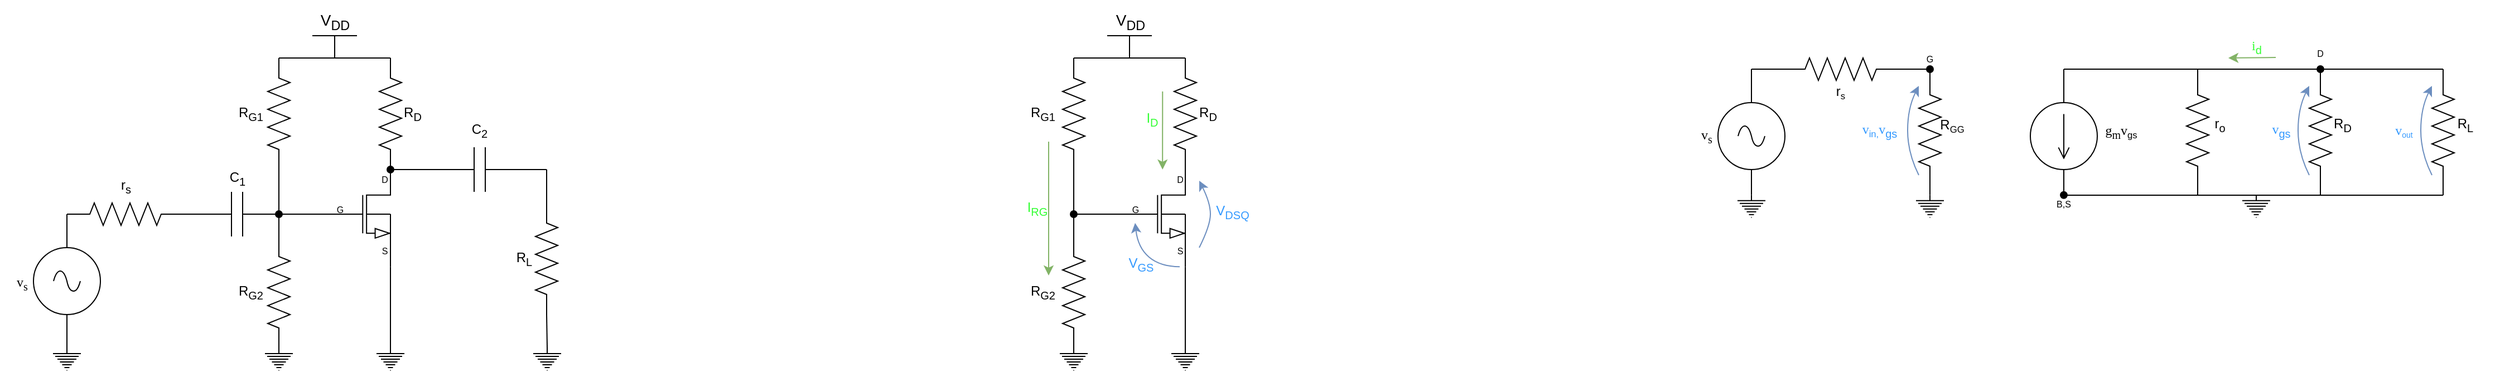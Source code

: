 <mxfile version="24.5.4" type="device">
  <diagram id="w_1GkdKyVZEv3sruIrAz" name="Page-1">
    <mxGraphModel dx="784" dy="372" grid="1" gridSize="10" guides="1" tooltips="1" connect="1" arrows="1" fold="1" page="1" pageScale="1" pageWidth="78740" pageHeight="78740" math="0" shadow="0">
      <root>
        <mxCell id="0" />
        <mxCell id="1" parent="0" />
        <mxCell id="4WMPFQmALcV4V5PSZE4f-1" value="" style="pointerEvents=1;verticalLabelPosition=bottom;shadow=0;dashed=0;align=center;html=1;verticalAlign=top;shape=mxgraph.electrical.signal_sources.source;aspect=fixed;points=[[0.5,0,0],[1,0.5,0],[0.5,1,0],[0,0.5,0]];elSignalType=ac;" vertex="1" parent="1">
          <mxGeometry x="580" y="570" width="60" height="60" as="geometry" />
        </mxCell>
        <mxCell id="4WMPFQmALcV4V5PSZE4f-2" value="" style="pointerEvents=1;verticalLabelPosition=bottom;shadow=0;dashed=0;align=center;html=1;verticalAlign=top;shape=mxgraph.electrical.resistors.resistor_2;" vertex="1" parent="1">
          <mxGeometry x="612.5" y="530" width="100" height="20" as="geometry" />
        </mxCell>
        <mxCell id="4WMPFQmALcV4V5PSZE4f-3" value="" style="pointerEvents=1;verticalLabelPosition=bottom;shadow=0;dashed=0;align=center;html=1;verticalAlign=top;shape=mxgraph.electrical.capacitors.capacitor_1;" vertex="1" parent="1">
          <mxGeometry x="712.5" y="520" width="100" height="40" as="geometry" />
        </mxCell>
        <mxCell id="4WMPFQmALcV4V5PSZE4f-5" value="" style="pointerEvents=1;verticalLabelPosition=bottom;shadow=0;dashed=0;align=center;html=1;verticalAlign=top;shape=mxgraph.electrical.resistors.resistor_2;direction=south;" vertex="1" parent="1">
          <mxGeometry x="790" y="400" width="20" height="100" as="geometry" />
        </mxCell>
        <mxCell id="4WMPFQmALcV4V5PSZE4f-6" value="" style="pointerEvents=1;verticalLabelPosition=bottom;shadow=0;dashed=0;align=center;html=1;verticalAlign=top;shape=mxgraph.electrical.resistors.resistor_2;direction=south;" vertex="1" parent="1">
          <mxGeometry x="790" y="560" width="20" height="100" as="geometry" />
        </mxCell>
        <mxCell id="4WMPFQmALcV4V5PSZE4f-7" value="" style="pointerEvents=1;verticalLabelPosition=bottom;shadow=0;dashed=0;align=center;html=1;verticalAlign=top;shape=mxgraph.electrical.signal_sources.protective_earth;" vertex="1" parent="1">
          <mxGeometry x="597.5" y="660" width="25" height="20" as="geometry" />
        </mxCell>
        <mxCell id="4WMPFQmALcV4V5PSZE4f-8" value="" style="pointerEvents=1;verticalLabelPosition=bottom;shadow=0;dashed=0;align=center;html=1;verticalAlign=top;shape=mxgraph.electrical.signal_sources.protective_earth;" vertex="1" parent="1">
          <mxGeometry x="787.5" y="660" width="25" height="20" as="geometry" />
        </mxCell>
        <mxCell id="4WMPFQmALcV4V5PSZE4f-9" value="" style="verticalLabelPosition=bottom;shadow=0;dashed=0;align=center;html=1;verticalAlign=top;shape=mxgraph.electrical.transistors.nmos_bulk;pointerEvents=1;" vertex="1" parent="1">
          <mxGeometry x="840" y="490" width="60" height="100" as="geometry" />
        </mxCell>
        <mxCell id="4WMPFQmALcV4V5PSZE4f-11" value="" style="endArrow=none;html=1;rounded=0;entryX=1;entryY=0.5;entryDx=0;entryDy=0;entryPerimeter=0;exitX=1;exitY=0.7;exitDx=0;exitDy=0;exitPerimeter=0;" edge="1" parent="1" source="4WMPFQmALcV4V5PSZE4f-9" target="4WMPFQmALcV4V5PSZE4f-9">
          <mxGeometry width="50" height="50" relative="1" as="geometry">
            <mxPoint x="880" y="580" as="sourcePoint" />
            <mxPoint x="930" y="530" as="targetPoint" />
          </mxGeometry>
        </mxCell>
        <mxCell id="4WMPFQmALcV4V5PSZE4f-13" value="" style="endArrow=none;html=1;rounded=0;exitX=1;exitY=0.5;exitDx=0;exitDy=0;exitPerimeter=0;entryX=0;entryY=0.5;entryDx=0;entryDy=0;entryPerimeter=0;" edge="1" parent="1" source="4WMPFQmALcV4V5PSZE4f-3" target="4WMPFQmALcV4V5PSZE4f-9">
          <mxGeometry width="50" height="50" relative="1" as="geometry">
            <mxPoint x="880" y="530" as="sourcePoint" />
            <mxPoint x="930" y="480" as="targetPoint" />
          </mxGeometry>
        </mxCell>
        <mxCell id="4WMPFQmALcV4V5PSZE4f-14" value="" style="endArrow=oval;html=1;rounded=0;endFill=1;" edge="1" parent="1" source="4WMPFQmALcV4V5PSZE4f-6">
          <mxGeometry width="50" height="50" relative="1" as="geometry">
            <mxPoint x="880" y="530" as="sourcePoint" />
            <mxPoint x="800" y="540" as="targetPoint" />
          </mxGeometry>
        </mxCell>
        <mxCell id="4WMPFQmALcV4V5PSZE4f-19" value="" style="endArrow=none;html=1;rounded=0;entryX=1;entryY=0.5;entryDx=0;entryDy=0;entryPerimeter=0;" edge="1" parent="1" target="4WMPFQmALcV4V5PSZE4f-5">
          <mxGeometry width="50" height="50" relative="1" as="geometry">
            <mxPoint x="800" y="540" as="sourcePoint" />
            <mxPoint x="930" y="480" as="targetPoint" />
          </mxGeometry>
        </mxCell>
        <mxCell id="4WMPFQmALcV4V5PSZE4f-21" value="" style="pointerEvents=1;verticalLabelPosition=bottom;shadow=0;dashed=0;align=center;html=1;verticalAlign=top;shape=mxgraph.electrical.resistors.resistor_2;direction=south;" vertex="1" parent="1">
          <mxGeometry x="890" y="400" width="20" height="100" as="geometry" />
        </mxCell>
        <mxCell id="4WMPFQmALcV4V5PSZE4f-22" value="" style="endArrow=none;html=1;rounded=0;exitX=0;exitY=0.5;exitDx=0;exitDy=0;exitPerimeter=0;entryX=0;entryY=0.5;entryDx=0;entryDy=0;entryPerimeter=0;" edge="1" parent="1" source="4WMPFQmALcV4V5PSZE4f-5" target="4WMPFQmALcV4V5PSZE4f-21">
          <mxGeometry width="50" height="50" relative="1" as="geometry">
            <mxPoint x="880" y="530" as="sourcePoint" />
            <mxPoint x="930" y="480" as="targetPoint" />
          </mxGeometry>
        </mxCell>
        <mxCell id="4WMPFQmALcV4V5PSZE4f-23" value="&lt;font style=&quot;font-size: 14px;&quot;&gt;V&lt;sub&gt;DD&lt;/sub&gt;&lt;/font&gt;" style="verticalLabelPosition=top;verticalAlign=bottom;shape=mxgraph.electrical.signal_sources.vdd;shadow=0;dashed=0;align=center;strokeWidth=1;fontSize=24;html=1;flipV=1;" vertex="1" parent="1">
          <mxGeometry x="830" y="380" width="40" height="20" as="geometry" />
        </mxCell>
        <mxCell id="4WMPFQmALcV4V5PSZE4f-24" value="" style="endArrow=none;html=1;rounded=0;entryX=1;entryY=0.5;entryDx=0;entryDy=0;entryPerimeter=0;exitX=0.5;exitY=0;exitDx=0;exitDy=0;exitPerimeter=0;" edge="1" parent="1" source="4WMPFQmALcV4V5PSZE4f-8" target="4WMPFQmALcV4V5PSZE4f-6">
          <mxGeometry width="50" height="50" relative="1" as="geometry">
            <mxPoint x="880" y="660" as="sourcePoint" />
            <mxPoint x="930" y="610" as="targetPoint" />
          </mxGeometry>
        </mxCell>
        <mxCell id="4WMPFQmALcV4V5PSZE4f-25" value="" style="endArrow=none;html=1;rounded=0;exitX=0.5;exitY=0;exitDx=0;exitDy=0;exitPerimeter=0;entryX=0.5;entryY=1;entryDx=0;entryDy=0;entryPerimeter=0;" edge="1" parent="1" source="4WMPFQmALcV4V5PSZE4f-7" target="4WMPFQmALcV4V5PSZE4f-1">
          <mxGeometry width="50" height="50" relative="1" as="geometry">
            <mxPoint x="1270" y="590" as="sourcePoint" />
            <mxPoint x="1320" y="540" as="targetPoint" />
          </mxGeometry>
        </mxCell>
        <mxCell id="4WMPFQmALcV4V5PSZE4f-26" value="" style="endArrow=none;html=1;rounded=0;entryX=0.5;entryY=0;entryDx=0;entryDy=0;entryPerimeter=0;" edge="1" parent="1" target="4WMPFQmALcV4V5PSZE4f-1">
          <mxGeometry width="50" height="50" relative="1" as="geometry">
            <mxPoint x="610" y="540" as="sourcePoint" />
            <mxPoint x="830" y="530" as="targetPoint" />
          </mxGeometry>
        </mxCell>
        <mxCell id="4WMPFQmALcV4V5PSZE4f-27" value="" style="endArrow=none;html=1;rounded=0;entryX=0;entryY=0.5;entryDx=0;entryDy=0;entryPerimeter=0;" edge="1" parent="1" target="4WMPFQmALcV4V5PSZE4f-2">
          <mxGeometry width="50" height="50" relative="1" as="geometry">
            <mxPoint x="613" y="540" as="sourcePoint" />
            <mxPoint x="830" y="530" as="targetPoint" />
          </mxGeometry>
        </mxCell>
        <mxCell id="4WMPFQmALcV4V5PSZE4f-28" value="" style="pointerEvents=1;verticalLabelPosition=bottom;shadow=0;dashed=0;align=center;html=1;verticalAlign=top;shape=mxgraph.electrical.signal_sources.protective_earth;" vertex="1" parent="1">
          <mxGeometry x="887.5" y="660" width="25" height="20" as="geometry" />
        </mxCell>
        <mxCell id="4WMPFQmALcV4V5PSZE4f-29" value="" style="endArrow=none;html=1;rounded=0;entryX=1;entryY=1;entryDx=0;entryDy=0;entryPerimeter=0;exitX=0.5;exitY=0;exitDx=0;exitDy=0;exitPerimeter=0;" edge="1" parent="1" source="4WMPFQmALcV4V5PSZE4f-28" target="4WMPFQmALcV4V5PSZE4f-9">
          <mxGeometry width="50" height="50" relative="1" as="geometry">
            <mxPoint x="790" y="650" as="sourcePoint" />
            <mxPoint x="840" y="600" as="targetPoint" />
          </mxGeometry>
        </mxCell>
        <mxCell id="4WMPFQmALcV4V5PSZE4f-30" value="" style="pointerEvents=1;verticalLabelPosition=bottom;shadow=0;dashed=0;align=center;html=1;verticalAlign=top;shape=mxgraph.electrical.capacitors.capacitor_1;" vertex="1" parent="1">
          <mxGeometry x="930" y="480" width="100" height="40" as="geometry" />
        </mxCell>
        <mxCell id="4WMPFQmALcV4V5PSZE4f-31" value="" style="pointerEvents=1;verticalLabelPosition=bottom;shadow=0;dashed=0;align=center;html=1;verticalAlign=top;shape=mxgraph.electrical.resistors.resistor_2;direction=south;" vertex="1" parent="1">
          <mxGeometry x="1030" y="530" width="20" height="100" as="geometry" />
        </mxCell>
        <mxCell id="4WMPFQmALcV4V5PSZE4f-32" value="" style="pointerEvents=1;verticalLabelPosition=bottom;shadow=0;dashed=0;align=center;html=1;verticalAlign=top;shape=mxgraph.electrical.signal_sources.protective_earth;" vertex="1" parent="1">
          <mxGeometry x="1028" y="660" width="25" height="20" as="geometry" />
        </mxCell>
        <mxCell id="4WMPFQmALcV4V5PSZE4f-33" value="" style="endArrow=none;html=1;rounded=0;entryX=1;entryY=0.5;entryDx=0;entryDy=0;entryPerimeter=0;exitX=0.5;exitY=0;exitDx=0;exitDy=0;exitPerimeter=0;" edge="1" parent="1" source="4WMPFQmALcV4V5PSZE4f-32" target="4WMPFQmALcV4V5PSZE4f-31">
          <mxGeometry width="50" height="50" relative="1" as="geometry">
            <mxPoint x="790" y="650" as="sourcePoint" />
            <mxPoint x="840" y="600" as="targetPoint" />
          </mxGeometry>
        </mxCell>
        <mxCell id="4WMPFQmALcV4V5PSZE4f-37" value="" style="endArrow=none;html=1;rounded=0;entryX=0;entryY=0.5;entryDx=0;entryDy=0;entryPerimeter=0;" edge="1" parent="1" target="4WMPFQmALcV4V5PSZE4f-31">
          <mxGeometry width="50" height="50" relative="1" as="geometry">
            <mxPoint x="1040" y="500" as="sourcePoint" />
            <mxPoint x="1140" y="480" as="targetPoint" />
          </mxGeometry>
        </mxCell>
        <mxCell id="4WMPFQmALcV4V5PSZE4f-38" value="" style="endArrow=oval;html=1;rounded=0;exitX=0;exitY=0.5;exitDx=0;exitDy=0;exitPerimeter=0;entryX=1;entryY=0.5;entryDx=0;entryDy=0;entryPerimeter=0;endFill=1;" edge="1" parent="1" source="4WMPFQmALcV4V5PSZE4f-30" target="4WMPFQmALcV4V5PSZE4f-21">
          <mxGeometry width="50" height="50" relative="1" as="geometry">
            <mxPoint x="970" y="430" as="sourcePoint" />
            <mxPoint x="1020" y="380" as="targetPoint" />
          </mxGeometry>
        </mxCell>
        <mxCell id="4WMPFQmALcV4V5PSZE4f-39" value="" style="endArrow=none;html=1;rounded=0;exitX=1;exitY=0.5;exitDx=0;exitDy=0;exitPerimeter=0;" edge="1" parent="1" source="4WMPFQmALcV4V5PSZE4f-30">
          <mxGeometry width="50" height="50" relative="1" as="geometry">
            <mxPoint x="790" y="650" as="sourcePoint" />
            <mxPoint x="1040" y="500" as="targetPoint" />
          </mxGeometry>
        </mxCell>
        <mxCell id="4WMPFQmALcV4V5PSZE4f-40" value="R&lt;sub&gt;G2&lt;/sub&gt;" style="text;html=1;align=center;verticalAlign=middle;whiteSpace=wrap;rounded=0;" vertex="1" parent="1">
          <mxGeometry x="750" y="595" width="50" height="30" as="geometry" />
        </mxCell>
        <mxCell id="4WMPFQmALcV4V5PSZE4f-43" value="R&lt;sub&gt;G1&lt;/sub&gt;" style="text;html=1;align=center;verticalAlign=middle;whiteSpace=wrap;rounded=0;" vertex="1" parent="1">
          <mxGeometry x="750" y="435" width="50" height="30" as="geometry" />
        </mxCell>
        <mxCell id="4WMPFQmALcV4V5PSZE4f-44" value="R&lt;sub&gt;D&lt;/sub&gt;" style="text;html=1;align=center;verticalAlign=middle;whiteSpace=wrap;rounded=0;" vertex="1" parent="1">
          <mxGeometry x="900" y="435" width="40" height="30" as="geometry" />
        </mxCell>
        <mxCell id="4WMPFQmALcV4V5PSZE4f-45" value="R&lt;sub&gt;L&lt;/sub&gt;" style="text;html=1;align=center;verticalAlign=middle;whiteSpace=wrap;rounded=0;" vertex="1" parent="1">
          <mxGeometry x="1000" y="565" width="40" height="30" as="geometry" />
        </mxCell>
        <mxCell id="4WMPFQmALcV4V5PSZE4f-46" value="r&lt;sub&gt;s&lt;/sub&gt;" style="text;html=1;align=center;verticalAlign=middle;whiteSpace=wrap;rounded=0;" vertex="1" parent="1">
          <mxGeometry x="647.5" y="500" width="30" height="30" as="geometry" />
        </mxCell>
        <mxCell id="4WMPFQmALcV4V5PSZE4f-47" value="&lt;font style=&quot;font-size: 12px;&quot; face=&quot;Playwrite SK&quot;&gt;&lt;span style=&quot;&quot;&gt;v&lt;sub&gt;s&lt;/sub&gt;&lt;/span&gt;&lt;/font&gt;" style="text;html=1;align=center;verticalAlign=middle;whiteSpace=wrap;rounded=0;" vertex="1" parent="1">
          <mxGeometry x="550" y="587.14" width="40" height="30" as="geometry" />
        </mxCell>
        <mxCell id="4WMPFQmALcV4V5PSZE4f-48" value="C&lt;sub&gt;1&lt;/sub&gt;" style="text;html=1;align=center;verticalAlign=middle;whiteSpace=wrap;rounded=0;" vertex="1" parent="1">
          <mxGeometry x="742.5" y="492.86" width="40" height="30" as="geometry" />
        </mxCell>
        <mxCell id="4WMPFQmALcV4V5PSZE4f-49" value="C&lt;sub&gt;2&lt;/sub&gt;" style="text;html=1;align=center;verticalAlign=middle;whiteSpace=wrap;rounded=0;" vertex="1" parent="1">
          <mxGeometry x="950" y="450" width="60" height="30" as="geometry" />
        </mxCell>
        <mxCell id="4WMPFQmALcV4V5PSZE4f-53" value="&lt;font style=&quot;font-size: 8px;&quot;&gt;G&lt;/font&gt;" style="text;html=1;align=center;verticalAlign=middle;whiteSpace=wrap;rounded=0;" vertex="1" parent="1">
          <mxGeometry x="840" y="520" width="30" height="30" as="geometry" />
        </mxCell>
        <mxCell id="4WMPFQmALcV4V5PSZE4f-54" value="&lt;font style=&quot;font-size: 8px;&quot;&gt;D&lt;/font&gt;" style="text;html=1;align=center;verticalAlign=middle;whiteSpace=wrap;rounded=0;" vertex="1" parent="1">
          <mxGeometry x="880" y="492.86" width="30" height="30" as="geometry" />
        </mxCell>
        <mxCell id="4WMPFQmALcV4V5PSZE4f-55" value="&lt;font style=&quot;font-size: 8px;&quot;&gt;S&lt;/font&gt;" style="text;html=1;align=center;verticalAlign=middle;whiteSpace=wrap;rounded=0;" vertex="1" parent="1">
          <mxGeometry x="880" y="557.14" width="30" height="30" as="geometry" />
        </mxCell>
        <mxCell id="4WMPFQmALcV4V5PSZE4f-57" value="" style="endArrow=none;html=1;rounded=0;entryX=0;entryY=0.5;entryDx=0;entryDy=0;entryPerimeter=0;" edge="1" parent="1" target="4WMPFQmALcV4V5PSZE4f-2">
          <mxGeometry width="50" height="50" relative="1" as="geometry">
            <mxPoint x="610" y="540" as="sourcePoint" />
            <mxPoint x="650" y="490" as="targetPoint" />
          </mxGeometry>
        </mxCell>
        <mxCell id="4WMPFQmALcV4V5PSZE4f-58" value="" style="pointerEvents=1;verticalLabelPosition=bottom;shadow=0;dashed=0;align=center;html=1;verticalAlign=top;shape=mxgraph.electrical.resistors.resistor_2;direction=south;" vertex="1" parent="1">
          <mxGeometry x="1502.5" y="400" width="20" height="100" as="geometry" />
        </mxCell>
        <mxCell id="4WMPFQmALcV4V5PSZE4f-59" value="" style="pointerEvents=1;verticalLabelPosition=bottom;shadow=0;dashed=0;align=center;html=1;verticalAlign=top;shape=mxgraph.electrical.resistors.resistor_2;direction=south;" vertex="1" parent="1">
          <mxGeometry x="1502.5" y="560" width="20" height="100" as="geometry" />
        </mxCell>
        <mxCell id="4WMPFQmALcV4V5PSZE4f-60" value="" style="pointerEvents=1;verticalLabelPosition=bottom;shadow=0;dashed=0;align=center;html=1;verticalAlign=top;shape=mxgraph.electrical.signal_sources.protective_earth;" vertex="1" parent="1">
          <mxGeometry x="1500" y="660" width="25" height="20" as="geometry" />
        </mxCell>
        <mxCell id="4WMPFQmALcV4V5PSZE4f-61" value="" style="verticalLabelPosition=bottom;shadow=0;dashed=0;align=center;html=1;verticalAlign=top;shape=mxgraph.electrical.transistors.nmos_bulk;pointerEvents=1;" vertex="1" parent="1">
          <mxGeometry x="1552.5" y="490" width="60" height="100" as="geometry" />
        </mxCell>
        <mxCell id="4WMPFQmALcV4V5PSZE4f-62" value="" style="endArrow=none;html=1;rounded=0;entryX=1;entryY=0.5;entryDx=0;entryDy=0;entryPerimeter=0;exitX=1;exitY=0.7;exitDx=0;exitDy=0;exitPerimeter=0;" edge="1" parent="1" source="4WMPFQmALcV4V5PSZE4f-61" target="4WMPFQmALcV4V5PSZE4f-61">
          <mxGeometry width="50" height="50" relative="1" as="geometry">
            <mxPoint x="1592.5" y="580" as="sourcePoint" />
            <mxPoint x="1642.5" y="530" as="targetPoint" />
          </mxGeometry>
        </mxCell>
        <mxCell id="4WMPFQmALcV4V5PSZE4f-63" value="" style="endArrow=none;html=1;rounded=0;entryX=0;entryY=0.5;entryDx=0;entryDy=0;entryPerimeter=0;" edge="1" parent="1" target="4WMPFQmALcV4V5PSZE4f-61">
          <mxGeometry width="50" height="50" relative="1" as="geometry">
            <mxPoint x="1510" y="540" as="sourcePoint" />
            <mxPoint x="1642.5" y="480" as="targetPoint" />
          </mxGeometry>
        </mxCell>
        <mxCell id="4WMPFQmALcV4V5PSZE4f-64" value="" style="endArrow=oval;html=1;rounded=0;endFill=1;" edge="1" parent="1" source="4WMPFQmALcV4V5PSZE4f-59">
          <mxGeometry width="50" height="50" relative="1" as="geometry">
            <mxPoint x="1592.5" y="530" as="sourcePoint" />
            <mxPoint x="1512.5" y="540" as="targetPoint" />
          </mxGeometry>
        </mxCell>
        <mxCell id="4WMPFQmALcV4V5PSZE4f-65" value="" style="endArrow=none;html=1;rounded=0;entryX=1;entryY=0.5;entryDx=0;entryDy=0;entryPerimeter=0;" edge="1" parent="1" target="4WMPFQmALcV4V5PSZE4f-58">
          <mxGeometry width="50" height="50" relative="1" as="geometry">
            <mxPoint x="1512.5" y="540" as="sourcePoint" />
            <mxPoint x="1642.5" y="480" as="targetPoint" />
          </mxGeometry>
        </mxCell>
        <mxCell id="4WMPFQmALcV4V5PSZE4f-66" value="" style="pointerEvents=1;verticalLabelPosition=bottom;shadow=0;dashed=0;align=center;html=1;verticalAlign=top;shape=mxgraph.electrical.resistors.resistor_2;direction=south;" vertex="1" parent="1">
          <mxGeometry x="1602.5" y="400" width="20" height="100" as="geometry" />
        </mxCell>
        <mxCell id="4WMPFQmALcV4V5PSZE4f-67" value="" style="endArrow=none;html=1;rounded=0;exitX=0;exitY=0.5;exitDx=0;exitDy=0;exitPerimeter=0;entryX=0;entryY=0.5;entryDx=0;entryDy=0;entryPerimeter=0;" edge="1" parent="1" source="4WMPFQmALcV4V5PSZE4f-58" target="4WMPFQmALcV4V5PSZE4f-66">
          <mxGeometry width="50" height="50" relative="1" as="geometry">
            <mxPoint x="1592.5" y="530" as="sourcePoint" />
            <mxPoint x="1642.5" y="480" as="targetPoint" />
          </mxGeometry>
        </mxCell>
        <mxCell id="4WMPFQmALcV4V5PSZE4f-68" value="&lt;font style=&quot;font-size: 14px;&quot;&gt;V&lt;sub&gt;DD&lt;/sub&gt;&lt;/font&gt;" style="verticalLabelPosition=top;verticalAlign=bottom;shape=mxgraph.electrical.signal_sources.vdd;shadow=0;dashed=0;align=center;strokeWidth=1;fontSize=24;html=1;flipV=1;" vertex="1" parent="1">
          <mxGeometry x="1542.5" y="380" width="40" height="20" as="geometry" />
        </mxCell>
        <mxCell id="4WMPFQmALcV4V5PSZE4f-69" value="" style="endArrow=none;html=1;rounded=0;entryX=1;entryY=0.5;entryDx=0;entryDy=0;entryPerimeter=0;exitX=0.5;exitY=0;exitDx=0;exitDy=0;exitPerimeter=0;" edge="1" parent="1" source="4WMPFQmALcV4V5PSZE4f-60" target="4WMPFQmALcV4V5PSZE4f-59">
          <mxGeometry width="50" height="50" relative="1" as="geometry">
            <mxPoint x="1592.5" y="660" as="sourcePoint" />
            <mxPoint x="1642.5" y="610" as="targetPoint" />
          </mxGeometry>
        </mxCell>
        <mxCell id="4WMPFQmALcV4V5PSZE4f-70" value="" style="pointerEvents=1;verticalLabelPosition=bottom;shadow=0;dashed=0;align=center;html=1;verticalAlign=top;shape=mxgraph.electrical.signal_sources.protective_earth;" vertex="1" parent="1">
          <mxGeometry x="1600" y="660" width="25" height="20" as="geometry" />
        </mxCell>
        <mxCell id="4WMPFQmALcV4V5PSZE4f-71" value="" style="endArrow=none;html=1;rounded=0;entryX=1;entryY=1;entryDx=0;entryDy=0;entryPerimeter=0;exitX=0.5;exitY=0;exitDx=0;exitDy=0;exitPerimeter=0;" edge="1" parent="1" source="4WMPFQmALcV4V5PSZE4f-70" target="4WMPFQmALcV4V5PSZE4f-61">
          <mxGeometry width="50" height="50" relative="1" as="geometry">
            <mxPoint x="1502.5" y="650" as="sourcePoint" />
            <mxPoint x="1552.5" y="600" as="targetPoint" />
          </mxGeometry>
        </mxCell>
        <mxCell id="4WMPFQmALcV4V5PSZE4f-72" value="&lt;font style=&quot;font-size: 8px;&quot;&gt;G&lt;/font&gt;" style="text;html=1;align=center;verticalAlign=middle;whiteSpace=wrap;rounded=0;" vertex="1" parent="1">
          <mxGeometry x="1552.5" y="520" width="30" height="30" as="geometry" />
        </mxCell>
        <mxCell id="4WMPFQmALcV4V5PSZE4f-73" value="&lt;font style=&quot;font-size: 8px;&quot;&gt;D&lt;/font&gt;" style="text;html=1;align=center;verticalAlign=middle;whiteSpace=wrap;rounded=0;" vertex="1" parent="1">
          <mxGeometry x="1592.5" y="492.86" width="30" height="30" as="geometry" />
        </mxCell>
        <mxCell id="4WMPFQmALcV4V5PSZE4f-74" value="&lt;font style=&quot;font-size: 8px;&quot;&gt;S&lt;/font&gt;" style="text;html=1;align=center;verticalAlign=middle;whiteSpace=wrap;rounded=0;" vertex="1" parent="1">
          <mxGeometry x="1592.5" y="557.14" width="30" height="30" as="geometry" />
        </mxCell>
        <mxCell id="4WMPFQmALcV4V5PSZE4f-75" value="R&lt;sub&gt;G1&lt;/sub&gt;" style="text;html=1;align=center;verticalAlign=middle;whiteSpace=wrap;rounded=0;" vertex="1" parent="1">
          <mxGeometry x="1460" y="435" width="50" height="30" as="geometry" />
        </mxCell>
        <mxCell id="4WMPFQmALcV4V5PSZE4f-76" value="R&lt;sub&gt;D&lt;/sub&gt;" style="text;html=1;align=center;verticalAlign=middle;whiteSpace=wrap;rounded=0;" vertex="1" parent="1">
          <mxGeometry x="1612.5" y="435" width="40" height="30" as="geometry" />
        </mxCell>
        <mxCell id="4WMPFQmALcV4V5PSZE4f-77" value="R&lt;sub&gt;G2&lt;/sub&gt;" style="text;html=1;align=center;verticalAlign=middle;whiteSpace=wrap;rounded=0;" vertex="1" parent="1">
          <mxGeometry x="1460" y="595" width="50" height="30" as="geometry" />
        </mxCell>
        <mxCell id="4WMPFQmALcV4V5PSZE4f-78" value="" style="endArrow=classic;html=1;rounded=0;entryX=0.458;entryY=0.076;entryDx=0;entryDy=0;entryPerimeter=0;fillColor=#d5e8d4;strokeColor=#82b366;" edge="1" parent="1">
          <mxGeometry width="50" height="50" relative="1" as="geometry">
            <mxPoint x="1592.12" y="429.98" as="sourcePoint" />
            <mxPoint x="1592.1" y="500.003" as="targetPoint" />
          </mxGeometry>
        </mxCell>
        <mxCell id="4WMPFQmALcV4V5PSZE4f-79" value="I&lt;sub&gt;D&lt;/sub&gt;" style="text;html=1;align=center;verticalAlign=middle;whiteSpace=wrap;rounded=0;fontColor=#33FF33;" vertex="1" parent="1">
          <mxGeometry x="1567.5" y="440" width="30" height="30" as="geometry" />
        </mxCell>
        <mxCell id="4WMPFQmALcV4V5PSZE4f-82" value="" style="curved=1;endArrow=classic;html=1;rounded=0;fillColor=#dae8fc;strokeColor=#6c8ebf;" edge="1" parent="1">
          <mxGeometry width="50" height="50" relative="1" as="geometry">
            <mxPoint x="1625" y="570" as="sourcePoint" />
            <mxPoint x="1625" y="510" as="targetPoint" />
            <Array as="points">
              <mxPoint x="1635" y="550" />
              <mxPoint x="1635" y="530" />
            </Array>
          </mxGeometry>
        </mxCell>
        <mxCell id="4WMPFQmALcV4V5PSZE4f-83" value="&lt;font color=&quot;#3399ff&quot;&gt;V&lt;sub&gt;DSQ&lt;/sub&gt;&lt;/font&gt;" style="text;html=1;align=center;verticalAlign=middle;whiteSpace=wrap;rounded=0;" vertex="1" parent="1">
          <mxGeometry x="1630" y="522.86" width="50" height="30" as="geometry" />
        </mxCell>
        <mxCell id="4WMPFQmALcV4V5PSZE4f-84" value="" style="curved=1;endArrow=classic;html=1;rounded=0;fillColor=#dae8fc;strokeColor=#6c8ebf;exitX=0.5;exitY=1;exitDx=0;exitDy=0;" edge="1" parent="1" source="4WMPFQmALcV4V5PSZE4f-74">
          <mxGeometry width="50" height="50" relative="1" as="geometry">
            <mxPoint x="1607.5" y="595" as="sourcePoint" />
            <mxPoint x="1567.5" y="547.86" as="targetPoint" />
            <Array as="points">
              <mxPoint x="1590" y="587" />
              <mxPoint x="1570" y="570" />
            </Array>
          </mxGeometry>
        </mxCell>
        <mxCell id="4WMPFQmALcV4V5PSZE4f-85" value="&lt;font color=&quot;#3399ff&quot;&gt;V&lt;sub&gt;GS&lt;/sub&gt;&lt;/font&gt;" style="text;html=1;align=center;verticalAlign=middle;whiteSpace=wrap;rounded=0;" vertex="1" parent="1">
          <mxGeometry x="1547.5" y="570" width="50" height="30" as="geometry" />
        </mxCell>
        <mxCell id="4WMPFQmALcV4V5PSZE4f-86" value="" style="endArrow=classic;html=1;rounded=0;fillColor=#d5e8d4;strokeColor=#82b366;" edge="1" parent="1">
          <mxGeometry width="50" height="50" relative="1" as="geometry">
            <mxPoint x="1490" y="475" as="sourcePoint" />
            <mxPoint x="1490" y="595" as="targetPoint" />
          </mxGeometry>
        </mxCell>
        <mxCell id="4WMPFQmALcV4V5PSZE4f-87" value="&lt;font color=&quot;#33ff33&quot;&gt;I&lt;sub&gt;RG&lt;/sub&gt;&lt;/font&gt;" style="text;html=1;align=center;verticalAlign=middle;whiteSpace=wrap;rounded=0;" vertex="1" parent="1">
          <mxGeometry x="1460" y="520" width="40" height="30" as="geometry" />
        </mxCell>
        <mxCell id="4WMPFQmALcV4V5PSZE4f-88" value="" style="pointerEvents=1;verticalLabelPosition=bottom;shadow=0;dashed=0;align=center;html=1;verticalAlign=top;shape=mxgraph.electrical.signal_sources.source;aspect=fixed;points=[[0.5,0,0],[1,0.5,0],[0.5,1,0],[0,0.5,0]];elSignalType=ac;" vertex="1" parent="1">
          <mxGeometry x="2090" y="440" width="60" height="60" as="geometry" />
        </mxCell>
        <mxCell id="4WMPFQmALcV4V5PSZE4f-89" value="" style="pointerEvents=1;verticalLabelPosition=bottom;shadow=0;dashed=0;align=center;html=1;verticalAlign=top;shape=mxgraph.electrical.resistors.resistor_2;" vertex="1" parent="1">
          <mxGeometry x="2150" y="400" width="100" height="20" as="geometry" />
        </mxCell>
        <mxCell id="4WMPFQmALcV4V5PSZE4f-90" value="" style="pointerEvents=1;verticalLabelPosition=bottom;shadow=0;dashed=0;align=center;html=1;verticalAlign=top;shape=mxgraph.electrical.resistors.resistor_2;direction=south;" vertex="1" parent="1">
          <mxGeometry x="2270" y="415" width="20" height="100" as="geometry" />
        </mxCell>
        <mxCell id="4WMPFQmALcV4V5PSZE4f-91" value="" style="pointerEvents=1;verticalLabelPosition=bottom;shadow=0;dashed=0;align=center;html=1;verticalAlign=top;shape=mxgraph.electrical.signal_sources.protective_earth;" vertex="1" parent="1">
          <mxGeometry x="2267.5" y="522.86" width="25" height="20" as="geometry" />
        </mxCell>
        <mxCell id="4WMPFQmALcV4V5PSZE4f-92" value="" style="pointerEvents=1;verticalLabelPosition=bottom;shadow=0;dashed=0;align=center;html=1;verticalAlign=top;shape=mxgraph.electrical.signal_sources.protective_earth;" vertex="1" parent="1">
          <mxGeometry x="2107.5" y="522.86" width="25" height="20" as="geometry" />
        </mxCell>
        <mxCell id="4WMPFQmALcV4V5PSZE4f-93" value="" style="endArrow=none;html=1;rounded=0;entryX=0.5;entryY=1;entryDx=0;entryDy=0;entryPerimeter=0;exitX=0.5;exitY=0;exitDx=0;exitDy=0;exitPerimeter=0;" edge="1" parent="1" source="4WMPFQmALcV4V5PSZE4f-92" target="4WMPFQmALcV4V5PSZE4f-88">
          <mxGeometry width="50" height="50" relative="1" as="geometry">
            <mxPoint x="2170" y="580" as="sourcePoint" />
            <mxPoint x="2220" y="530" as="targetPoint" />
          </mxGeometry>
        </mxCell>
        <mxCell id="4WMPFQmALcV4V5PSZE4f-94" value="" style="endArrow=none;html=1;rounded=0;exitX=0.5;exitY=0;exitDx=0;exitDy=0;exitPerimeter=0;" edge="1" parent="1" source="4WMPFQmALcV4V5PSZE4f-88">
          <mxGeometry width="50" height="50" relative="1" as="geometry">
            <mxPoint x="2100" y="460" as="sourcePoint" />
            <mxPoint x="2120" y="410" as="targetPoint" />
          </mxGeometry>
        </mxCell>
        <mxCell id="4WMPFQmALcV4V5PSZE4f-95" value="" style="endArrow=none;html=1;rounded=0;entryX=0;entryY=0.5;entryDx=0;entryDy=0;entryPerimeter=0;" edge="1" parent="1" target="4WMPFQmALcV4V5PSZE4f-89">
          <mxGeometry width="50" height="50" relative="1" as="geometry">
            <mxPoint x="2120" y="410" as="sourcePoint" />
            <mxPoint x="2150" y="370" as="targetPoint" />
          </mxGeometry>
        </mxCell>
        <mxCell id="4WMPFQmALcV4V5PSZE4f-96" value="" style="endArrow=none;html=1;rounded=0;" edge="1" parent="1">
          <mxGeometry width="50" height="50" relative="1" as="geometry">
            <mxPoint x="2250" y="410" as="sourcePoint" />
            <mxPoint x="2280" y="410" as="targetPoint" />
          </mxGeometry>
        </mxCell>
        <mxCell id="4WMPFQmALcV4V5PSZE4f-97" value="" style="endArrow=oval;html=1;rounded=0;exitX=0;exitY=0.5;exitDx=0;exitDy=0;exitPerimeter=0;endFill=1;" edge="1" parent="1" source="4WMPFQmALcV4V5PSZE4f-90">
          <mxGeometry width="50" height="50" relative="1" as="geometry">
            <mxPoint x="2280" y="430" as="sourcePoint" />
            <mxPoint x="2280" y="410" as="targetPoint" />
          </mxGeometry>
        </mxCell>
        <mxCell id="4WMPFQmALcV4V5PSZE4f-98" value="" style="pointerEvents=1;verticalLabelPosition=bottom;shadow=0;dashed=0;align=center;html=1;verticalAlign=top;shape=mxgraph.electrical.signal_sources.source;aspect=fixed;points=[[0.5,0,0],[1,0.5,0],[0.5,1,0],[0,0.5,0]];elSignalType=dc1;direction=south;" vertex="1" parent="1">
          <mxGeometry x="2370" y="440" width="60" height="60" as="geometry" />
        </mxCell>
        <mxCell id="4WMPFQmALcV4V5PSZE4f-99" value="" style="pointerEvents=1;verticalLabelPosition=bottom;shadow=0;dashed=0;align=center;html=1;verticalAlign=top;shape=mxgraph.electrical.resistors.resistor_2;direction=south;" vertex="1" parent="1">
          <mxGeometry x="2510" y="415" width="20" height="100" as="geometry" />
        </mxCell>
        <mxCell id="4WMPFQmALcV4V5PSZE4f-100" value="" style="pointerEvents=1;verticalLabelPosition=bottom;shadow=0;dashed=0;align=center;html=1;verticalAlign=top;shape=mxgraph.electrical.resistors.resistor_2;direction=south;" vertex="1" parent="1">
          <mxGeometry x="2620" y="415" width="20" height="100" as="geometry" />
        </mxCell>
        <mxCell id="4WMPFQmALcV4V5PSZE4f-101" value="" style="pointerEvents=1;verticalLabelPosition=bottom;shadow=0;dashed=0;align=center;html=1;verticalAlign=top;shape=mxgraph.electrical.resistors.resistor_2;direction=south;" vertex="1" parent="1">
          <mxGeometry x="2730" y="415" width="20" height="100" as="geometry" />
        </mxCell>
        <mxCell id="4WMPFQmALcV4V5PSZE4f-103" value="" style="endArrow=none;html=1;rounded=0;entryX=1;entryY=0.5;entryDx=0;entryDy=0;entryPerimeter=0;" edge="1" parent="1" target="4WMPFQmALcV4V5PSZE4f-98">
          <mxGeometry width="50" height="50" relative="1" as="geometry">
            <mxPoint x="2400" y="520" as="sourcePoint" />
            <mxPoint x="2410" y="530" as="targetPoint" />
          </mxGeometry>
        </mxCell>
        <mxCell id="4WMPFQmALcV4V5PSZE4f-106" value="" style="endArrow=oval;html=1;rounded=0;entryX=0.5;entryY=0;entryDx=0;entryDy=0;entryPerimeter=0;startArrow=none;startFill=0;endFill=1;" edge="1" parent="1">
          <mxGeometry width="50" height="50" relative="1" as="geometry">
            <mxPoint x="2400" y="520" as="sourcePoint" />
            <mxPoint x="2400" y="522.86" as="targetPoint" />
          </mxGeometry>
        </mxCell>
        <mxCell id="4WMPFQmALcV4V5PSZE4f-107" value="" style="pointerEvents=1;verticalLabelPosition=bottom;shadow=0;dashed=0;align=center;html=1;verticalAlign=top;shape=mxgraph.electrical.signal_sources.protective_earth;" vertex="1" parent="1">
          <mxGeometry x="2560" y="522.86" width="25" height="20" as="geometry" />
        </mxCell>
        <mxCell id="4WMPFQmALcV4V5PSZE4f-110" value="" style="endArrow=none;html=1;rounded=0;entryX=0;entryY=0.5;entryDx=0;entryDy=0;entryPerimeter=0;movable=1;resizable=1;rotatable=1;deletable=1;editable=1;locked=0;connectable=1;" edge="1" parent="1" target="4WMPFQmALcV4V5PSZE4f-98">
          <mxGeometry width="50" height="50" relative="1" as="geometry">
            <mxPoint x="2400" y="410" as="sourcePoint" />
            <mxPoint x="2400" y="400" as="targetPoint" />
          </mxGeometry>
        </mxCell>
        <mxCell id="4WMPFQmALcV4V5PSZE4f-112" value="" style="endArrow=none;html=1;rounded=0;entryX=0;entryY=0.5;entryDx=0;entryDy=0;entryPerimeter=0;" edge="1" parent="1" target="4WMPFQmALcV4V5PSZE4f-101">
          <mxGeometry width="50" height="50" relative="1" as="geometry">
            <mxPoint x="2740" y="410" as="sourcePoint" />
            <mxPoint x="2440" y="410" as="targetPoint" />
          </mxGeometry>
        </mxCell>
        <mxCell id="4WMPFQmALcV4V5PSZE4f-113" value="" style="endArrow=none;html=1;rounded=0;" edge="1" parent="1">
          <mxGeometry width="50" height="50" relative="1" as="geometry">
            <mxPoint x="2400" y="410" as="sourcePoint" />
            <mxPoint x="2740" y="410" as="targetPoint" />
          </mxGeometry>
        </mxCell>
        <mxCell id="4WMPFQmALcV4V5PSZE4f-114" value="" style="endArrow=none;html=1;rounded=0;" edge="1" parent="1">
          <mxGeometry width="50" height="50" relative="1" as="geometry">
            <mxPoint x="2520" y="423" as="sourcePoint" />
            <mxPoint x="2520" y="410" as="targetPoint" />
          </mxGeometry>
        </mxCell>
        <mxCell id="4WMPFQmALcV4V5PSZE4f-115" value="" style="endArrow=oval;html=1;rounded=0;exitX=0;exitY=0.5;exitDx=0;exitDy=0;exitPerimeter=0;endFill=1;" edge="1" parent="1" source="4WMPFQmALcV4V5PSZE4f-100">
          <mxGeometry width="50" height="50" relative="1" as="geometry">
            <mxPoint x="2600" y="450" as="sourcePoint" />
            <mxPoint x="2630" y="410" as="targetPoint" />
          </mxGeometry>
        </mxCell>
        <mxCell id="4WMPFQmALcV4V5PSZE4f-116" value="" style="endArrow=none;html=1;rounded=0;entryX=1;entryY=0.5;entryDx=0;entryDy=0;entryPerimeter=0;exitX=0.5;exitY=0;exitDx=0;exitDy=0;exitPerimeter=0;" edge="1" parent="1" source="4WMPFQmALcV4V5PSZE4f-91" target="4WMPFQmALcV4V5PSZE4f-90">
          <mxGeometry width="50" height="50" relative="1" as="geometry">
            <mxPoint x="2290" y="530" as="sourcePoint" />
            <mxPoint x="2340" y="480" as="targetPoint" />
          </mxGeometry>
        </mxCell>
        <mxCell id="4WMPFQmALcV4V5PSZE4f-117" value="" style="endArrow=none;html=1;rounded=0;" edge="1" parent="1">
          <mxGeometry width="50" height="50" relative="1" as="geometry">
            <mxPoint x="2400" y="523" as="sourcePoint" />
            <mxPoint x="2740" y="523" as="targetPoint" />
          </mxGeometry>
        </mxCell>
        <mxCell id="4WMPFQmALcV4V5PSZE4f-118" value="" style="endArrow=none;html=1;rounded=0;entryX=1;entryY=0.5;entryDx=0;entryDy=0;entryPerimeter=0;" edge="1" parent="1" target="4WMPFQmALcV4V5PSZE4f-101">
          <mxGeometry width="50" height="50" relative="1" as="geometry">
            <mxPoint x="2740" y="523" as="sourcePoint" />
            <mxPoint x="2780" y="510" as="targetPoint" />
          </mxGeometry>
        </mxCell>
        <mxCell id="4WMPFQmALcV4V5PSZE4f-119" value="" style="endArrow=none;html=1;rounded=0;entryX=1;entryY=0.5;entryDx=0;entryDy=0;entryPerimeter=0;" edge="1" parent="1" target="4WMPFQmALcV4V5PSZE4f-100">
          <mxGeometry width="50" height="50" relative="1" as="geometry">
            <mxPoint x="2630" y="523" as="sourcePoint" />
            <mxPoint x="2640" y="510" as="targetPoint" />
          </mxGeometry>
        </mxCell>
        <mxCell id="4WMPFQmALcV4V5PSZE4f-120" value="" style="endArrow=none;html=1;rounded=0;entryX=1;entryY=0.5;entryDx=0;entryDy=0;entryPerimeter=0;" edge="1" parent="1" target="4WMPFQmALcV4V5PSZE4f-99">
          <mxGeometry width="50" height="50" relative="1" as="geometry">
            <mxPoint x="2520" y="523" as="sourcePoint" />
            <mxPoint x="2560" y="500" as="targetPoint" />
          </mxGeometry>
        </mxCell>
        <mxCell id="4WMPFQmALcV4V5PSZE4f-121" value="r&lt;span style=&quot;font-size: 10px;&quot;&gt;&lt;sub&gt;s&lt;/sub&gt;&lt;/span&gt;" style="text;html=1;align=center;verticalAlign=middle;whiteSpace=wrap;rounded=0;" vertex="1" parent="1">
          <mxGeometry x="2170" y="415" width="60" height="30" as="geometry" />
        </mxCell>
        <mxCell id="4WMPFQmALcV4V5PSZE4f-122" value="R&lt;span style=&quot;font-size: 10px;&quot;&gt;&lt;sub&gt;GG&lt;/sub&gt;&lt;/span&gt;" style="text;html=1;align=center;verticalAlign=middle;whiteSpace=wrap;rounded=0;" vertex="1" parent="1">
          <mxGeometry x="2270" y="445" width="60" height="30" as="geometry" />
        </mxCell>
        <mxCell id="4WMPFQmALcV4V5PSZE4f-123" value="r&lt;sub&gt;o&lt;/sub&gt;" style="text;html=1;align=center;verticalAlign=middle;whiteSpace=wrap;rounded=0;" vertex="1" parent="1">
          <mxGeometry x="2510" y="445" width="60" height="30" as="geometry" />
        </mxCell>
        <mxCell id="4WMPFQmALcV4V5PSZE4f-124" value="R&lt;sub&gt;D&lt;/sub&gt;" style="text;html=1;align=center;verticalAlign=middle;whiteSpace=wrap;rounded=0;" vertex="1" parent="1">
          <mxGeometry x="2620" y="445" width="60" height="30" as="geometry" />
        </mxCell>
        <mxCell id="4WMPFQmALcV4V5PSZE4f-125" value="R&lt;sub&gt;L&lt;/sub&gt;" style="text;html=1;align=center;verticalAlign=middle;whiteSpace=wrap;rounded=0;" vertex="1" parent="1">
          <mxGeometry x="2730" y="445" width="60" height="30" as="geometry" />
        </mxCell>
        <mxCell id="4WMPFQmALcV4V5PSZE4f-127" value="&lt;font face=&quot;Playwrite SK&quot;&gt;g&lt;/font&gt;&lt;sub style=&quot;font-family: &amp;quot;Playwrite SK&amp;quot;;&quot;&gt;m&lt;/sub&gt;&lt;font face=&quot;Playwrite SK&quot;&gt;v&lt;/font&gt;&lt;span style=&quot;font-size: 10px;&quot;&gt;&lt;sub style=&quot;&quot;&gt;gs&lt;/sub&gt;&lt;/span&gt;" style="text;html=1;align=center;verticalAlign=middle;resizable=0;points=[];autosize=1;strokeColor=none;fillColor=none;" vertex="1" parent="1">
          <mxGeometry x="2425" y="451" width="51" height="29" as="geometry" />
        </mxCell>
        <mxCell id="4WMPFQmALcV4V5PSZE4f-129" value="" style="curved=1;endArrow=classic;html=1;rounded=0;fillColor=#dae8fc;strokeColor=#6c8ebf;" edge="1" parent="1">
          <mxGeometry width="50" height="50" relative="1" as="geometry">
            <mxPoint x="2270" y="505" as="sourcePoint" />
            <mxPoint x="2270" y="425" as="targetPoint" />
            <Array as="points">
              <mxPoint x="2260" y="485" />
              <mxPoint x="2260" y="445" />
            </Array>
          </mxGeometry>
        </mxCell>
        <mxCell id="4WMPFQmALcV4V5PSZE4f-130" value="" style="curved=1;endArrow=classic;html=1;rounded=0;fillColor=#dae8fc;strokeColor=#6c8ebf;" edge="1" parent="1">
          <mxGeometry width="50" height="50" relative="1" as="geometry">
            <mxPoint x="2620" y="505" as="sourcePoint" />
            <mxPoint x="2620" y="425" as="targetPoint" />
            <Array as="points">
              <mxPoint x="2610" y="485" />
              <mxPoint x="2610" y="445" />
            </Array>
          </mxGeometry>
        </mxCell>
        <mxCell id="4WMPFQmALcV4V5PSZE4f-132" value="" style="curved=1;endArrow=classic;html=1;rounded=0;fillColor=#dae8fc;strokeColor=#6c8ebf;" edge="1" parent="1">
          <mxGeometry width="50" height="50" relative="1" as="geometry">
            <mxPoint x="2730" y="505" as="sourcePoint" />
            <mxPoint x="2730" y="425" as="targetPoint" />
            <Array as="points">
              <mxPoint x="2720" y="485" />
              <mxPoint x="2720" y="445" />
            </Array>
          </mxGeometry>
        </mxCell>
        <mxCell id="4WMPFQmALcV4V5PSZE4f-133" value="&lt;font style=&quot;font-size: 8px;&quot;&gt;D&lt;/font&gt;" style="text;html=1;align=center;verticalAlign=middle;whiteSpace=wrap;rounded=0;" vertex="1" parent="1">
          <mxGeometry x="2615" y="380" width="30" height="30" as="geometry" />
        </mxCell>
        <mxCell id="4WMPFQmALcV4V5PSZE4f-134" value="&lt;span style=&quot;font-size: 8px;&quot;&gt;B,S&lt;/span&gt;" style="text;html=1;align=center;verticalAlign=middle;whiteSpace=wrap;rounded=0;" vertex="1" parent="1">
          <mxGeometry x="2380" y="515" width="40" height="30" as="geometry" />
        </mxCell>
        <mxCell id="4WMPFQmALcV4V5PSZE4f-135" value="&lt;font style=&quot;font-size: 8px;&quot;&gt;G&lt;/font&gt;" style="text;html=1;align=center;verticalAlign=middle;whiteSpace=wrap;rounded=0;" vertex="1" parent="1">
          <mxGeometry x="2265" y="385" width="30" height="30" as="geometry" />
        </mxCell>
        <mxCell id="4WMPFQmALcV4V5PSZE4f-136" value="&lt;font color=&quot;#3399ff&quot;&gt;&lt;font face=&quot;Playwrite SK&quot;&gt;v&lt;/font&gt;&lt;span style=&quot;font-size: 10px;&quot;&gt;&lt;sub&gt;in,&lt;/sub&gt;&lt;/span&gt;&lt;font face=&quot;Playwrite SK&quot;&gt;v&lt;/font&gt;&lt;sub style=&quot;&quot;&gt;gs&lt;/sub&gt;&lt;/font&gt;" style="text;html=1;align=center;verticalAlign=middle;whiteSpace=wrap;rounded=0;" vertex="1" parent="1">
          <mxGeometry x="2205" y="450" width="60" height="30" as="geometry" />
        </mxCell>
        <mxCell id="4WMPFQmALcV4V5PSZE4f-138" value="&lt;font face=&quot;Playwrite SK&quot;&gt;v&lt;sub&gt;s&lt;/sub&gt;&lt;/font&gt;" style="text;html=1;align=center;verticalAlign=middle;whiteSpace=wrap;rounded=0;" vertex="1" parent="1">
          <mxGeometry x="2060" y="455" width="40" height="30" as="geometry" />
        </mxCell>
        <mxCell id="4WMPFQmALcV4V5PSZE4f-139" value="&lt;font color=&quot;#3399ff&quot;&gt;&lt;font face=&quot;Playwrite SK&quot;&gt;v&lt;/font&gt;&lt;sub&gt;gs&lt;/sub&gt;&lt;/font&gt;" style="text;html=1;align=center;verticalAlign=middle;whiteSpace=wrap;rounded=0;" vertex="1" parent="1">
          <mxGeometry x="2575" y="450" width="40" height="30" as="geometry" />
        </mxCell>
        <mxCell id="4WMPFQmALcV4V5PSZE4f-141" value="&lt;font color=&quot;#3399ff&quot;&gt;&lt;font data-font-src=&quot;https://fonts.googleapis.com/css?family=Playwrite+SK&quot; face=&quot;Playwrite SK&quot;&gt;v&lt;/font&gt;&lt;font style=&quot;font-size: 8.333px;&quot; data-font-src=&quot;https://fonts.googleapis.com/css?family=Playwrite+SK&quot;&gt;&lt;sub&gt;out&lt;/sub&gt;&lt;/font&gt;&lt;/font&gt;" style="text;html=1;align=center;verticalAlign=middle;whiteSpace=wrap;rounded=0;" vertex="1" parent="1">
          <mxGeometry x="2680" y="450" width="50" height="30" as="geometry" />
        </mxCell>
        <mxCell id="4WMPFQmALcV4V5PSZE4f-142" value="" style="endArrow=classic;html=1;rounded=0;fillColor=#d5e8d4;strokeColor=#82b366;entryX=0.083;entryY=0.833;entryDx=0;entryDy=0;entryPerimeter=0;" edge="1" parent="1" target="4WMPFQmALcV4V5PSZE4f-143">
          <mxGeometry width="50" height="50" relative="1" as="geometry">
            <mxPoint x="2590" y="399.52" as="sourcePoint" />
            <mxPoint x="2470" y="399.52" as="targetPoint" />
          </mxGeometry>
        </mxCell>
        <mxCell id="4WMPFQmALcV4V5PSZE4f-143" value="&lt;font color=&quot;#33ff33&quot;&gt;&lt;font face=&quot;Playwrite SK&quot;&gt;i&lt;/font&gt;&lt;sub&gt;d&lt;/sub&gt;&lt;/font&gt;" style="text;html=1;align=center;verticalAlign=middle;whiteSpace=wrap;rounded=0;" vertex="1" parent="1">
          <mxGeometry x="2542.5" y="375" width="60" height="30" as="geometry" />
        </mxCell>
      </root>
    </mxGraphModel>
  </diagram>
</mxfile>
